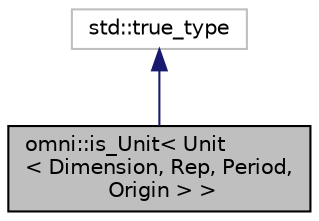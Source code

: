 digraph "omni::is_Unit&lt; Unit&lt; Dimension, Rep, Period, Origin &gt; &gt;"
{
  edge [fontname="Helvetica",fontsize="10",labelfontname="Helvetica",labelfontsize="10"];
  node [fontname="Helvetica",fontsize="10",shape=record];
  Node0 [label="omni::is_Unit\< Unit\l\< Dimension, Rep, Period,\l Origin \> \>",height=0.2,width=0.4,color="black", fillcolor="grey75", style="filled", fontcolor="black"];
  Node1 -> Node0 [dir="back",color="midnightblue",fontsize="10",style="solid",fontname="Helvetica"];
  Node1 [label="std::true_type",height=0.2,width=0.4,color="grey75", fillcolor="white", style="filled"];
}
